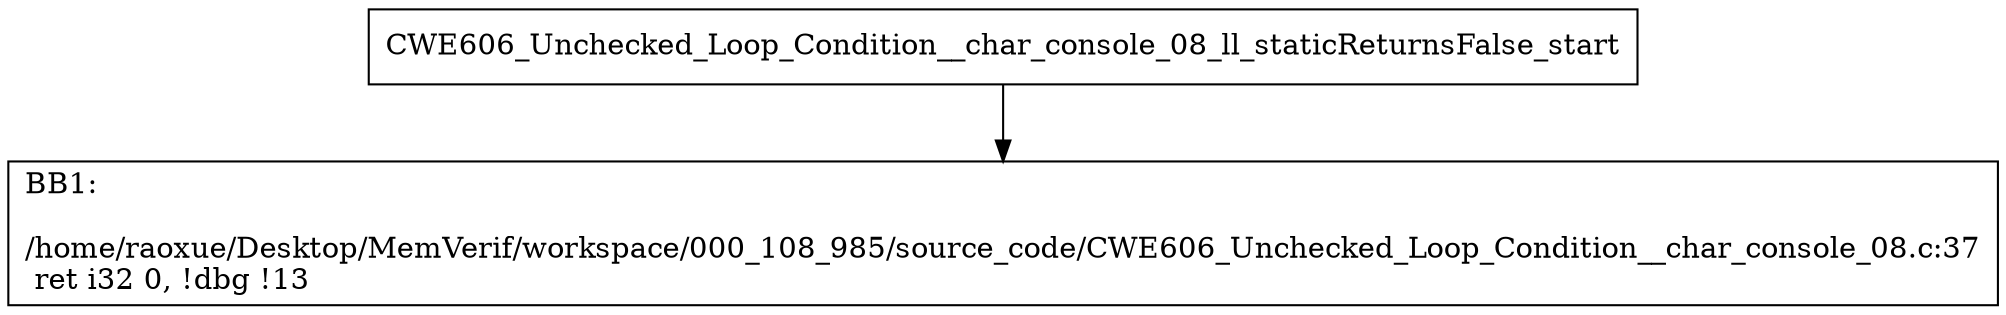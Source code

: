 digraph "CFG for'CWE606_Unchecked_Loop_Condition__char_console_08_ll_staticReturnsFalse' function" {
	BBCWE606_Unchecked_Loop_Condition__char_console_08_ll_staticReturnsFalse_start[shape=record,label="{CWE606_Unchecked_Loop_Condition__char_console_08_ll_staticReturnsFalse_start}"];
	BBCWE606_Unchecked_Loop_Condition__char_console_08_ll_staticReturnsFalse_start-> CWE606_Unchecked_Loop_Condition__char_console_08_ll_staticReturnsFalseBB1;
	CWE606_Unchecked_Loop_Condition__char_console_08_ll_staticReturnsFalseBB1 [shape=record, label="{BB1:\l\l/home/raoxue/Desktop/MemVerif/workspace/000_108_985/source_code/CWE606_Unchecked_Loop_Condition__char_console_08.c:37\l
  ret i32 0, !dbg !13\l
}"];
}
